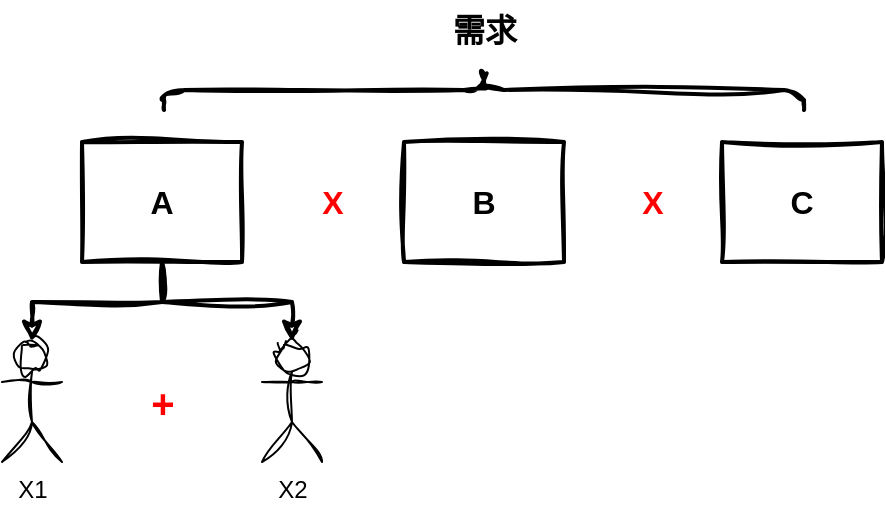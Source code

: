 <mxfile version="23.0.2" type="github">
  <diagram name="第 1 页" id="mwz8ueXlypQZWgFj66aW">
    <mxGraphModel dx="1096" dy="761" grid="1" gridSize="10" guides="1" tooltips="1" connect="1" arrows="1" fold="1" page="1" pageScale="1" pageWidth="827" pageHeight="1169" math="0" shadow="0">
      <root>
        <mxCell id="0" />
        <mxCell id="1" parent="0" />
        <mxCell id="GZrCC5eHqxSUo_nRrk3e-1" value="" style="shape=curlyBracket;whiteSpace=wrap;html=1;rounded=1;labelPosition=left;verticalLabelPosition=middle;align=right;verticalAlign=middle;rotation=90;strokeWidth=2;sketch=1;curveFitting=1;jiggle=2;" vertex="1" parent="1">
          <mxGeometry x="431" y="54" width="20" height="320" as="geometry" />
        </mxCell>
        <mxCell id="GZrCC5eHqxSUo_nRrk3e-15" style="edgeStyle=orthogonalEdgeStyle;rounded=0;orthogonalLoop=1;jettySize=auto;html=1;exitX=0.5;exitY=1;exitDx=0;exitDy=0;strokeWidth=2;sketch=1;curveFitting=1;jiggle=2;" edge="1" parent="1" source="GZrCC5eHqxSUo_nRrk3e-2" target="GZrCC5eHqxSUo_nRrk3e-9">
          <mxGeometry relative="1" as="geometry" />
        </mxCell>
        <mxCell id="GZrCC5eHqxSUo_nRrk3e-2" value="&lt;font style=&quot;font-size: 16px;&quot;&gt;&lt;b&gt;A&lt;/b&gt;&lt;/font&gt;" style="rounded=0;whiteSpace=wrap;html=1;strokeWidth=2;sketch=1;curveFitting=1;jiggle=2;" vertex="1" parent="1">
          <mxGeometry x="240" y="240" width="80" height="60" as="geometry" />
        </mxCell>
        <mxCell id="GZrCC5eHqxSUo_nRrk3e-3" value="&lt;font style=&quot;font-size: 16px;&quot;&gt;&lt;b&gt;需求&lt;/b&gt;&lt;/font&gt;" style="text;html=1;align=center;verticalAlign=middle;resizable=0;points=[];autosize=1;strokeColor=none;fillColor=none;sketch=1;curveFitting=1;jiggle=2;" vertex="1" parent="1">
          <mxGeometry x="411" y="169" width="60" height="30" as="geometry" />
        </mxCell>
        <mxCell id="GZrCC5eHqxSUo_nRrk3e-7" value="&lt;font color=&quot;#ff0000&quot; style=&quot;font-size: 16px;&quot;&gt;&lt;b&gt;X&lt;/b&gt;&lt;/font&gt;" style="text;html=1;align=center;verticalAlign=middle;resizable=0;points=[];autosize=1;strokeColor=none;fillColor=none;sketch=1;curveFitting=1;jiggle=2;" vertex="1" parent="1">
          <mxGeometry x="350" y="255" width="30" height="30" as="geometry" />
        </mxCell>
        <mxCell id="GZrCC5eHqxSUo_nRrk3e-8" value="&lt;font color=&quot;#ff0000&quot; style=&quot;font-size: 16px;&quot;&gt;&lt;b&gt;X&lt;/b&gt;&lt;/font&gt;" style="text;html=1;align=center;verticalAlign=middle;resizable=0;points=[];autosize=1;strokeColor=none;fillColor=none;sketch=1;curveFitting=1;jiggle=2;" vertex="1" parent="1">
          <mxGeometry x="510" y="255" width="30" height="30" as="geometry" />
        </mxCell>
        <mxCell id="GZrCC5eHqxSUo_nRrk3e-9" value="X1" style="shape=umlActor;verticalLabelPosition=bottom;verticalAlign=top;html=1;outlineConnect=0;sketch=1;curveFitting=1;jiggle=2;" vertex="1" parent="1">
          <mxGeometry x="200" y="340" width="30" height="60" as="geometry" />
        </mxCell>
        <mxCell id="GZrCC5eHqxSUo_nRrk3e-12" value="&lt;font style=&quot;font-size: 16px;&quot;&gt;&lt;b&gt;C&lt;/b&gt;&lt;/font&gt;" style="rounded=0;whiteSpace=wrap;html=1;strokeWidth=2;sketch=1;curveFitting=1;jiggle=2;" vertex="1" parent="1">
          <mxGeometry x="560" y="240" width="80" height="60" as="geometry" />
        </mxCell>
        <mxCell id="GZrCC5eHqxSUo_nRrk3e-13" value="&lt;span style=&quot;font-size: 16px;&quot;&gt;&lt;b&gt;B&lt;/b&gt;&lt;/span&gt;" style="rounded=0;whiteSpace=wrap;html=1;strokeWidth=2;sketch=1;curveFitting=1;jiggle=2;" vertex="1" parent="1">
          <mxGeometry x="401" y="240" width="80" height="60" as="geometry" />
        </mxCell>
        <mxCell id="GZrCC5eHqxSUo_nRrk3e-14" value="X2" style="shape=umlActor;verticalLabelPosition=bottom;verticalAlign=top;html=1;outlineConnect=0;sketch=1;curveFitting=1;jiggle=2;" vertex="1" parent="1">
          <mxGeometry x="330" y="340" width="30" height="60" as="geometry" />
        </mxCell>
        <mxCell id="GZrCC5eHqxSUo_nRrk3e-16" style="edgeStyle=orthogonalEdgeStyle;rounded=0;orthogonalLoop=1;jettySize=auto;html=1;exitX=0.5;exitY=1;exitDx=0;exitDy=0;entryX=0.5;entryY=0;entryDx=0;entryDy=0;entryPerimeter=0;strokeWidth=2;sketch=1;curveFitting=1;jiggle=2;" edge="1" parent="1" source="GZrCC5eHqxSUo_nRrk3e-2" target="GZrCC5eHqxSUo_nRrk3e-14">
          <mxGeometry relative="1" as="geometry" />
        </mxCell>
        <mxCell id="GZrCC5eHqxSUo_nRrk3e-17" value="&lt;font size=&quot;1&quot; color=&quot;#ff0000&quot; style=&quot;&quot;&gt;&lt;b style=&quot;font-size: 20px;&quot;&gt;+&lt;/b&gt;&lt;/font&gt;" style="text;html=1;align=center;verticalAlign=middle;resizable=0;points=[];autosize=1;strokeColor=none;fillColor=none;sketch=1;curveFitting=1;jiggle=2;" vertex="1" parent="1">
          <mxGeometry x="260" y="350" width="40" height="40" as="geometry" />
        </mxCell>
      </root>
    </mxGraphModel>
  </diagram>
</mxfile>
